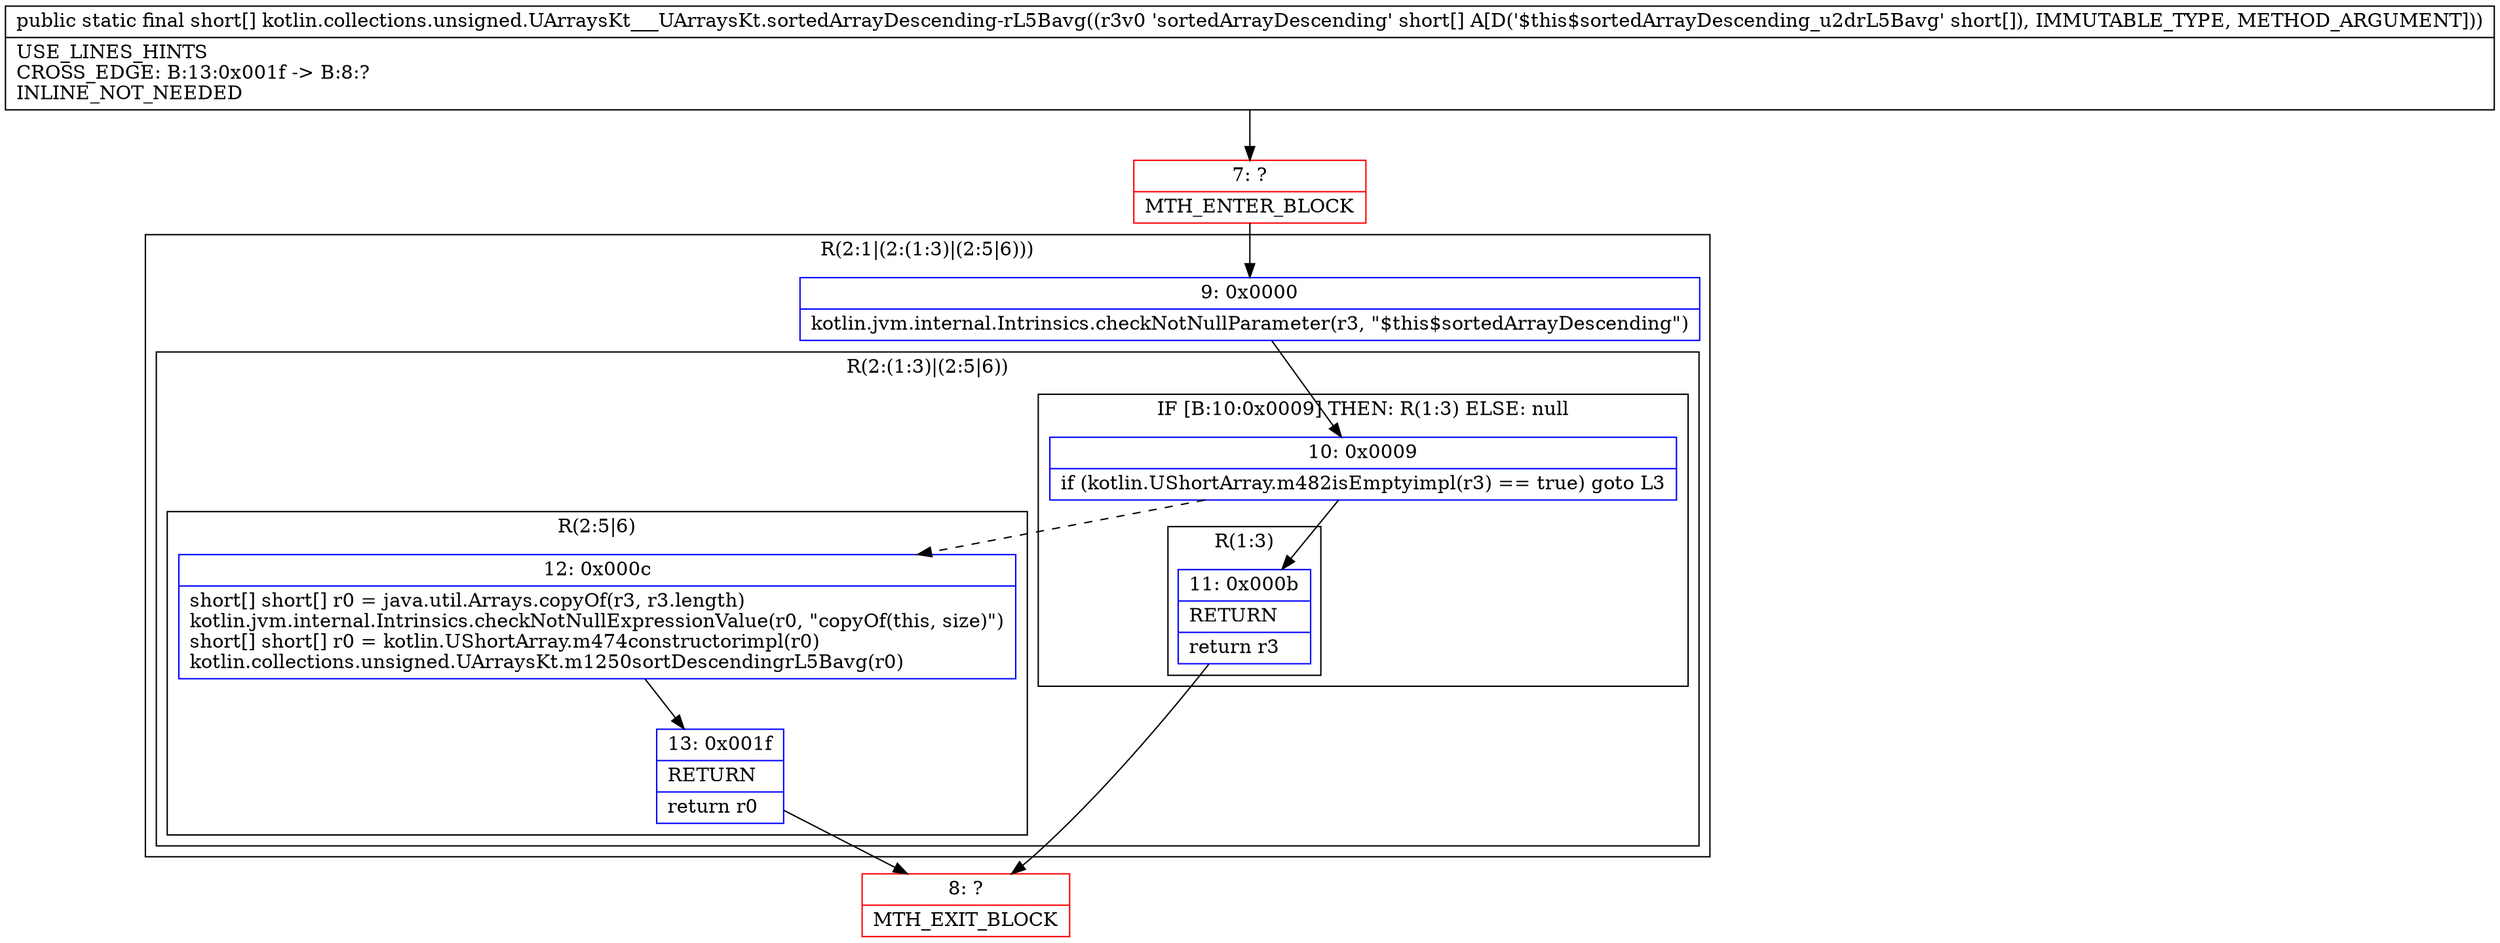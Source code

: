 digraph "CFG forkotlin.collections.unsigned.UArraysKt___UArraysKt.sortedArrayDescending\-rL5Bavg([S)[S" {
subgraph cluster_Region_61698518 {
label = "R(2:1|(2:(1:3)|(2:5|6)))";
node [shape=record,color=blue];
Node_9 [shape=record,label="{9\:\ 0x0000|kotlin.jvm.internal.Intrinsics.checkNotNullParameter(r3, \"$this$sortedArrayDescending\")\l}"];
subgraph cluster_Region_425695393 {
label = "R(2:(1:3)|(2:5|6))";
node [shape=record,color=blue];
subgraph cluster_IfRegion_880330292 {
label = "IF [B:10:0x0009] THEN: R(1:3) ELSE: null";
node [shape=record,color=blue];
Node_10 [shape=record,label="{10\:\ 0x0009|if (kotlin.UShortArray.m482isEmptyimpl(r3) == true) goto L3\l}"];
subgraph cluster_Region_333043115 {
label = "R(1:3)";
node [shape=record,color=blue];
Node_11 [shape=record,label="{11\:\ 0x000b|RETURN\l|return r3\l}"];
}
}
subgraph cluster_Region_1558602583 {
label = "R(2:5|6)";
node [shape=record,color=blue];
Node_12 [shape=record,label="{12\:\ 0x000c|short[] short[] r0 = java.util.Arrays.copyOf(r3, r3.length)\lkotlin.jvm.internal.Intrinsics.checkNotNullExpressionValue(r0, \"copyOf(this, size)\")\lshort[] short[] r0 = kotlin.UShortArray.m474constructorimpl(r0)\lkotlin.collections.unsigned.UArraysKt.m1250sortDescendingrL5Bavg(r0)\l}"];
Node_13 [shape=record,label="{13\:\ 0x001f|RETURN\l|return r0\l}"];
}
}
}
Node_7 [shape=record,color=red,label="{7\:\ ?|MTH_ENTER_BLOCK\l}"];
Node_8 [shape=record,color=red,label="{8\:\ ?|MTH_EXIT_BLOCK\l}"];
MethodNode[shape=record,label="{public static final short[] kotlin.collections.unsigned.UArraysKt___UArraysKt.sortedArrayDescending\-rL5Bavg((r3v0 'sortedArrayDescending' short[] A[D('$this$sortedArrayDescending_u2drL5Bavg' short[]), IMMUTABLE_TYPE, METHOD_ARGUMENT]))  | USE_LINES_HINTS\lCROSS_EDGE: B:13:0x001f \-\> B:8:?\lINLINE_NOT_NEEDED\l}"];
MethodNode -> Node_7;Node_9 -> Node_10;
Node_10 -> Node_11;
Node_10 -> Node_12[style=dashed];
Node_11 -> Node_8;
Node_12 -> Node_13;
Node_13 -> Node_8;
Node_7 -> Node_9;
}

